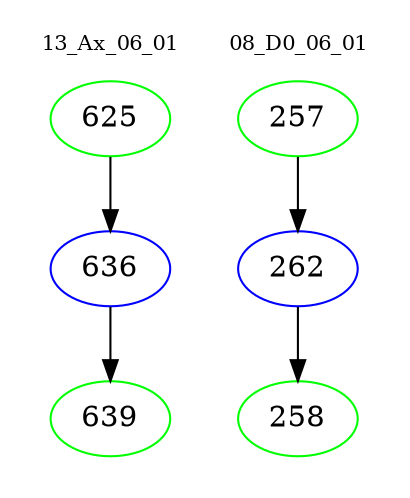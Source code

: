 digraph{
subgraph cluster_0 {
color = white
label = "13_Ax_06_01";
fontsize=10;
T0_625 [label="625", color="green"]
T0_625 -> T0_636 [color="black"]
T0_636 [label="636", color="blue"]
T0_636 -> T0_639 [color="black"]
T0_639 [label="639", color="green"]
}
subgraph cluster_1 {
color = white
label = "08_D0_06_01";
fontsize=10;
T1_257 [label="257", color="green"]
T1_257 -> T1_262 [color="black"]
T1_262 [label="262", color="blue"]
T1_262 -> T1_258 [color="black"]
T1_258 [label="258", color="green"]
}
}
